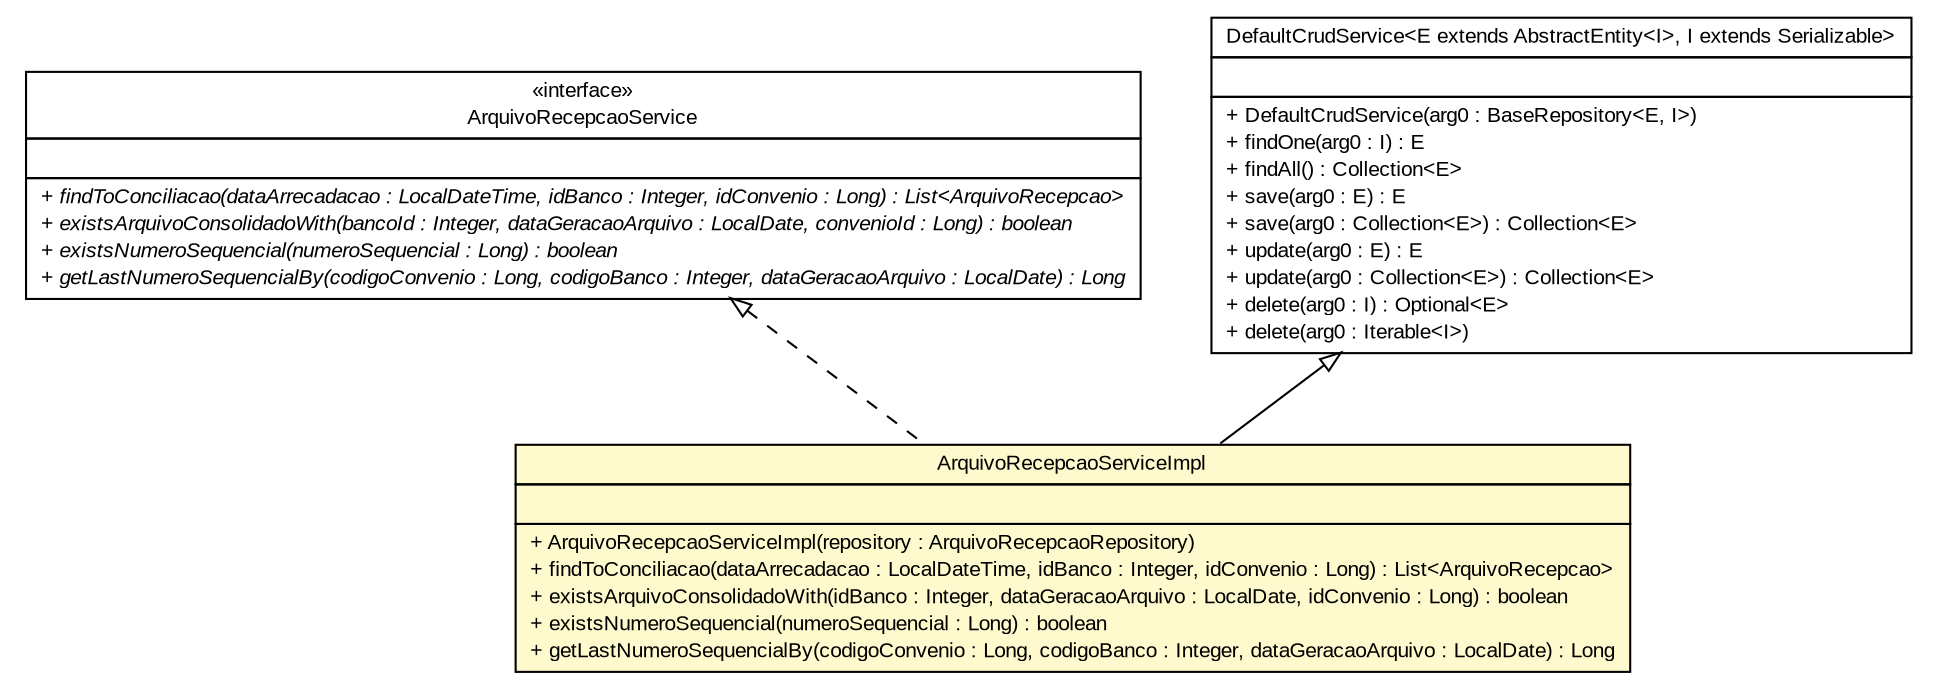 #!/usr/local/bin/dot
#
# Class diagram 
# Generated by UMLGraph version R5_6 (http://www.umlgraph.org/)
#

digraph G {
	edge [fontname="arial",fontsize=10,labelfontname="arial",labelfontsize=10];
	node [fontname="arial",fontsize=10,shape=plaintext];
	nodesep=0.25;
	ranksep=0.5;
	// br.gov.to.sefaz.arr.processamento.service.ArquivoRecepcaoService
	c32097 [label=<<table title="br.gov.to.sefaz.arr.processamento.service.ArquivoRecepcaoService" border="0" cellborder="1" cellspacing="0" cellpadding="2" port="p" href="../ArquivoRecepcaoService.html">
		<tr><td><table border="0" cellspacing="0" cellpadding="1">
<tr><td align="center" balign="center"> &#171;interface&#187; </td></tr>
<tr><td align="center" balign="center"> ArquivoRecepcaoService </td></tr>
		</table></td></tr>
		<tr><td><table border="0" cellspacing="0" cellpadding="1">
<tr><td align="left" balign="left">  </td></tr>
		</table></td></tr>
		<tr><td><table border="0" cellspacing="0" cellpadding="1">
<tr><td align="left" balign="left"><font face="arial italic" point-size="10.0"> + findToConciliacao(dataArrecadacao : LocalDateTime, idBanco : Integer, idConvenio : Long) : List&lt;ArquivoRecepcao&gt; </font></td></tr>
<tr><td align="left" balign="left"><font face="arial italic" point-size="10.0"> + existsArquivoConsolidadoWith(bancoId : Integer, dataGeracaoArquivo : LocalDate, convenioId : Long) : boolean </font></td></tr>
<tr><td align="left" balign="left"><font face="arial italic" point-size="10.0"> + existsNumeroSequencial(numeroSequencial : Long) : boolean </font></td></tr>
<tr><td align="left" balign="left"><font face="arial italic" point-size="10.0"> + getLastNumeroSequencialBy(codigoConvenio : Long, codigoBanco : Integer, dataGeracaoArquivo : LocalDate) : Long </font></td></tr>
		</table></td></tr>
		</table>>, URL="../ArquivoRecepcaoService.html", fontname="arial", fontcolor="black", fontsize=10.0];
	// br.gov.to.sefaz.arr.processamento.service.impl.ArquivoRecepcaoServiceImpl
	c32110 [label=<<table title="br.gov.to.sefaz.arr.processamento.service.impl.ArquivoRecepcaoServiceImpl" border="0" cellborder="1" cellspacing="0" cellpadding="2" port="p" bgcolor="lemonChiffon" href="./ArquivoRecepcaoServiceImpl.html">
		<tr><td><table border="0" cellspacing="0" cellpadding="1">
<tr><td align="center" balign="center"> ArquivoRecepcaoServiceImpl </td></tr>
		</table></td></tr>
		<tr><td><table border="0" cellspacing="0" cellpadding="1">
<tr><td align="left" balign="left">  </td></tr>
		</table></td></tr>
		<tr><td><table border="0" cellspacing="0" cellpadding="1">
<tr><td align="left" balign="left"> + ArquivoRecepcaoServiceImpl(repository : ArquivoRecepcaoRepository) </td></tr>
<tr><td align="left" balign="left"> + findToConciliacao(dataArrecadacao : LocalDateTime, idBanco : Integer, idConvenio : Long) : List&lt;ArquivoRecepcao&gt; </td></tr>
<tr><td align="left" balign="left"> + existsArquivoConsolidadoWith(idBanco : Integer, dataGeracaoArquivo : LocalDate, idConvenio : Long) : boolean </td></tr>
<tr><td align="left" balign="left"> + existsNumeroSequencial(numeroSequencial : Long) : boolean </td></tr>
<tr><td align="left" balign="left"> + getLastNumeroSequencialBy(codigoConvenio : Long, codigoBanco : Integer, dataGeracaoArquivo : LocalDate) : Long </td></tr>
		</table></td></tr>
		</table>>, URL="./ArquivoRecepcaoServiceImpl.html", fontname="arial", fontcolor="black", fontsize=10.0];
	//br.gov.to.sefaz.arr.processamento.service.impl.ArquivoRecepcaoServiceImpl extends br.gov.to.sefaz.business.service.impl.DefaultCrudService<br.gov.to.sefaz.arr.persistence.entity.ArquivoRecepcao, java.lang.Long>
	c32152:p -> c32110:p [dir=back,arrowtail=empty];
	//br.gov.to.sefaz.arr.processamento.service.impl.ArquivoRecepcaoServiceImpl implements br.gov.to.sefaz.arr.processamento.service.ArquivoRecepcaoService
	c32097:p -> c32110:p [dir=back,arrowtail=empty,style=dashed];
	// br.gov.to.sefaz.business.service.impl.DefaultCrudService<E extends br.gov.to.sefaz.persistence.entity.AbstractEntity<I>, I extends java.io.Serializable>
	c32152 [label=<<table title="br.gov.to.sefaz.business.service.impl.DefaultCrudService" border="0" cellborder="1" cellspacing="0" cellpadding="2" port="p" href="http://java.sun.com/j2se/1.4.2/docs/api/br/gov/to/sefaz/business/service/impl/DefaultCrudService.html">
		<tr><td><table border="0" cellspacing="0" cellpadding="1">
<tr><td align="center" balign="center"> DefaultCrudService&lt;E extends AbstractEntity&lt;I&gt;, I extends Serializable&gt; </td></tr>
		</table></td></tr>
		<tr><td><table border="0" cellspacing="0" cellpadding="1">
<tr><td align="left" balign="left">  </td></tr>
		</table></td></tr>
		<tr><td><table border="0" cellspacing="0" cellpadding="1">
<tr><td align="left" balign="left"> + DefaultCrudService(arg0 : BaseRepository&lt;E, I&gt;) </td></tr>
<tr><td align="left" balign="left"> + findOne(arg0 : I) : E </td></tr>
<tr><td align="left" balign="left"> + findAll() : Collection&lt;E&gt; </td></tr>
<tr><td align="left" balign="left"> + save(arg0 : E) : E </td></tr>
<tr><td align="left" balign="left"> + save(arg0 : Collection&lt;E&gt;) : Collection&lt;E&gt; </td></tr>
<tr><td align="left" balign="left"> + update(arg0 : E) : E </td></tr>
<tr><td align="left" balign="left"> + update(arg0 : Collection&lt;E&gt;) : Collection&lt;E&gt; </td></tr>
<tr><td align="left" balign="left"> + delete(arg0 : I) : Optional&lt;E&gt; </td></tr>
<tr><td align="left" balign="left"> + delete(arg0 : Iterable&lt;I&gt;) </td></tr>
		</table></td></tr>
		</table>>, URL="http://java.sun.com/j2se/1.4.2/docs/api/br/gov/to/sefaz/business/service/impl/DefaultCrudService.html", fontname="arial", fontcolor="black", fontsize=10.0];
}

